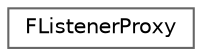 digraph "Graphical Class Hierarchy"
{
 // INTERACTIVE_SVG=YES
 // LATEX_PDF_SIZE
  bgcolor="transparent";
  edge [fontname=Helvetica,fontsize=10,labelfontname=Helvetica,labelfontsize=10];
  node [fontname=Helvetica,fontsize=10,shape=box,height=0.2,width=0.4];
  rankdir="LR";
  Node0 [id="Node000000",label="FListenerProxy",height=0.2,width=0.4,color="grey40", fillcolor="white", style="filled",URL="$d3/da1/structFListenerProxy.html",tooltip="Game thread representation of a listener."];
}
